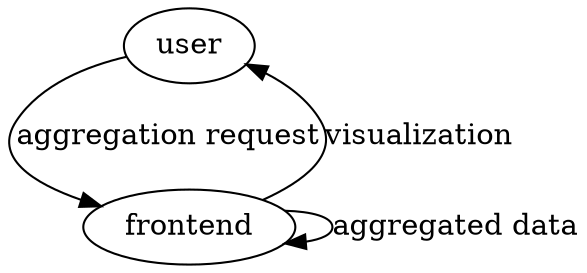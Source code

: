digraph{
    user -> frontend [label="aggregation request"]
    frontend -> frontend [label="aggregated data"]
    frontend -> user [label="visualization"]
}